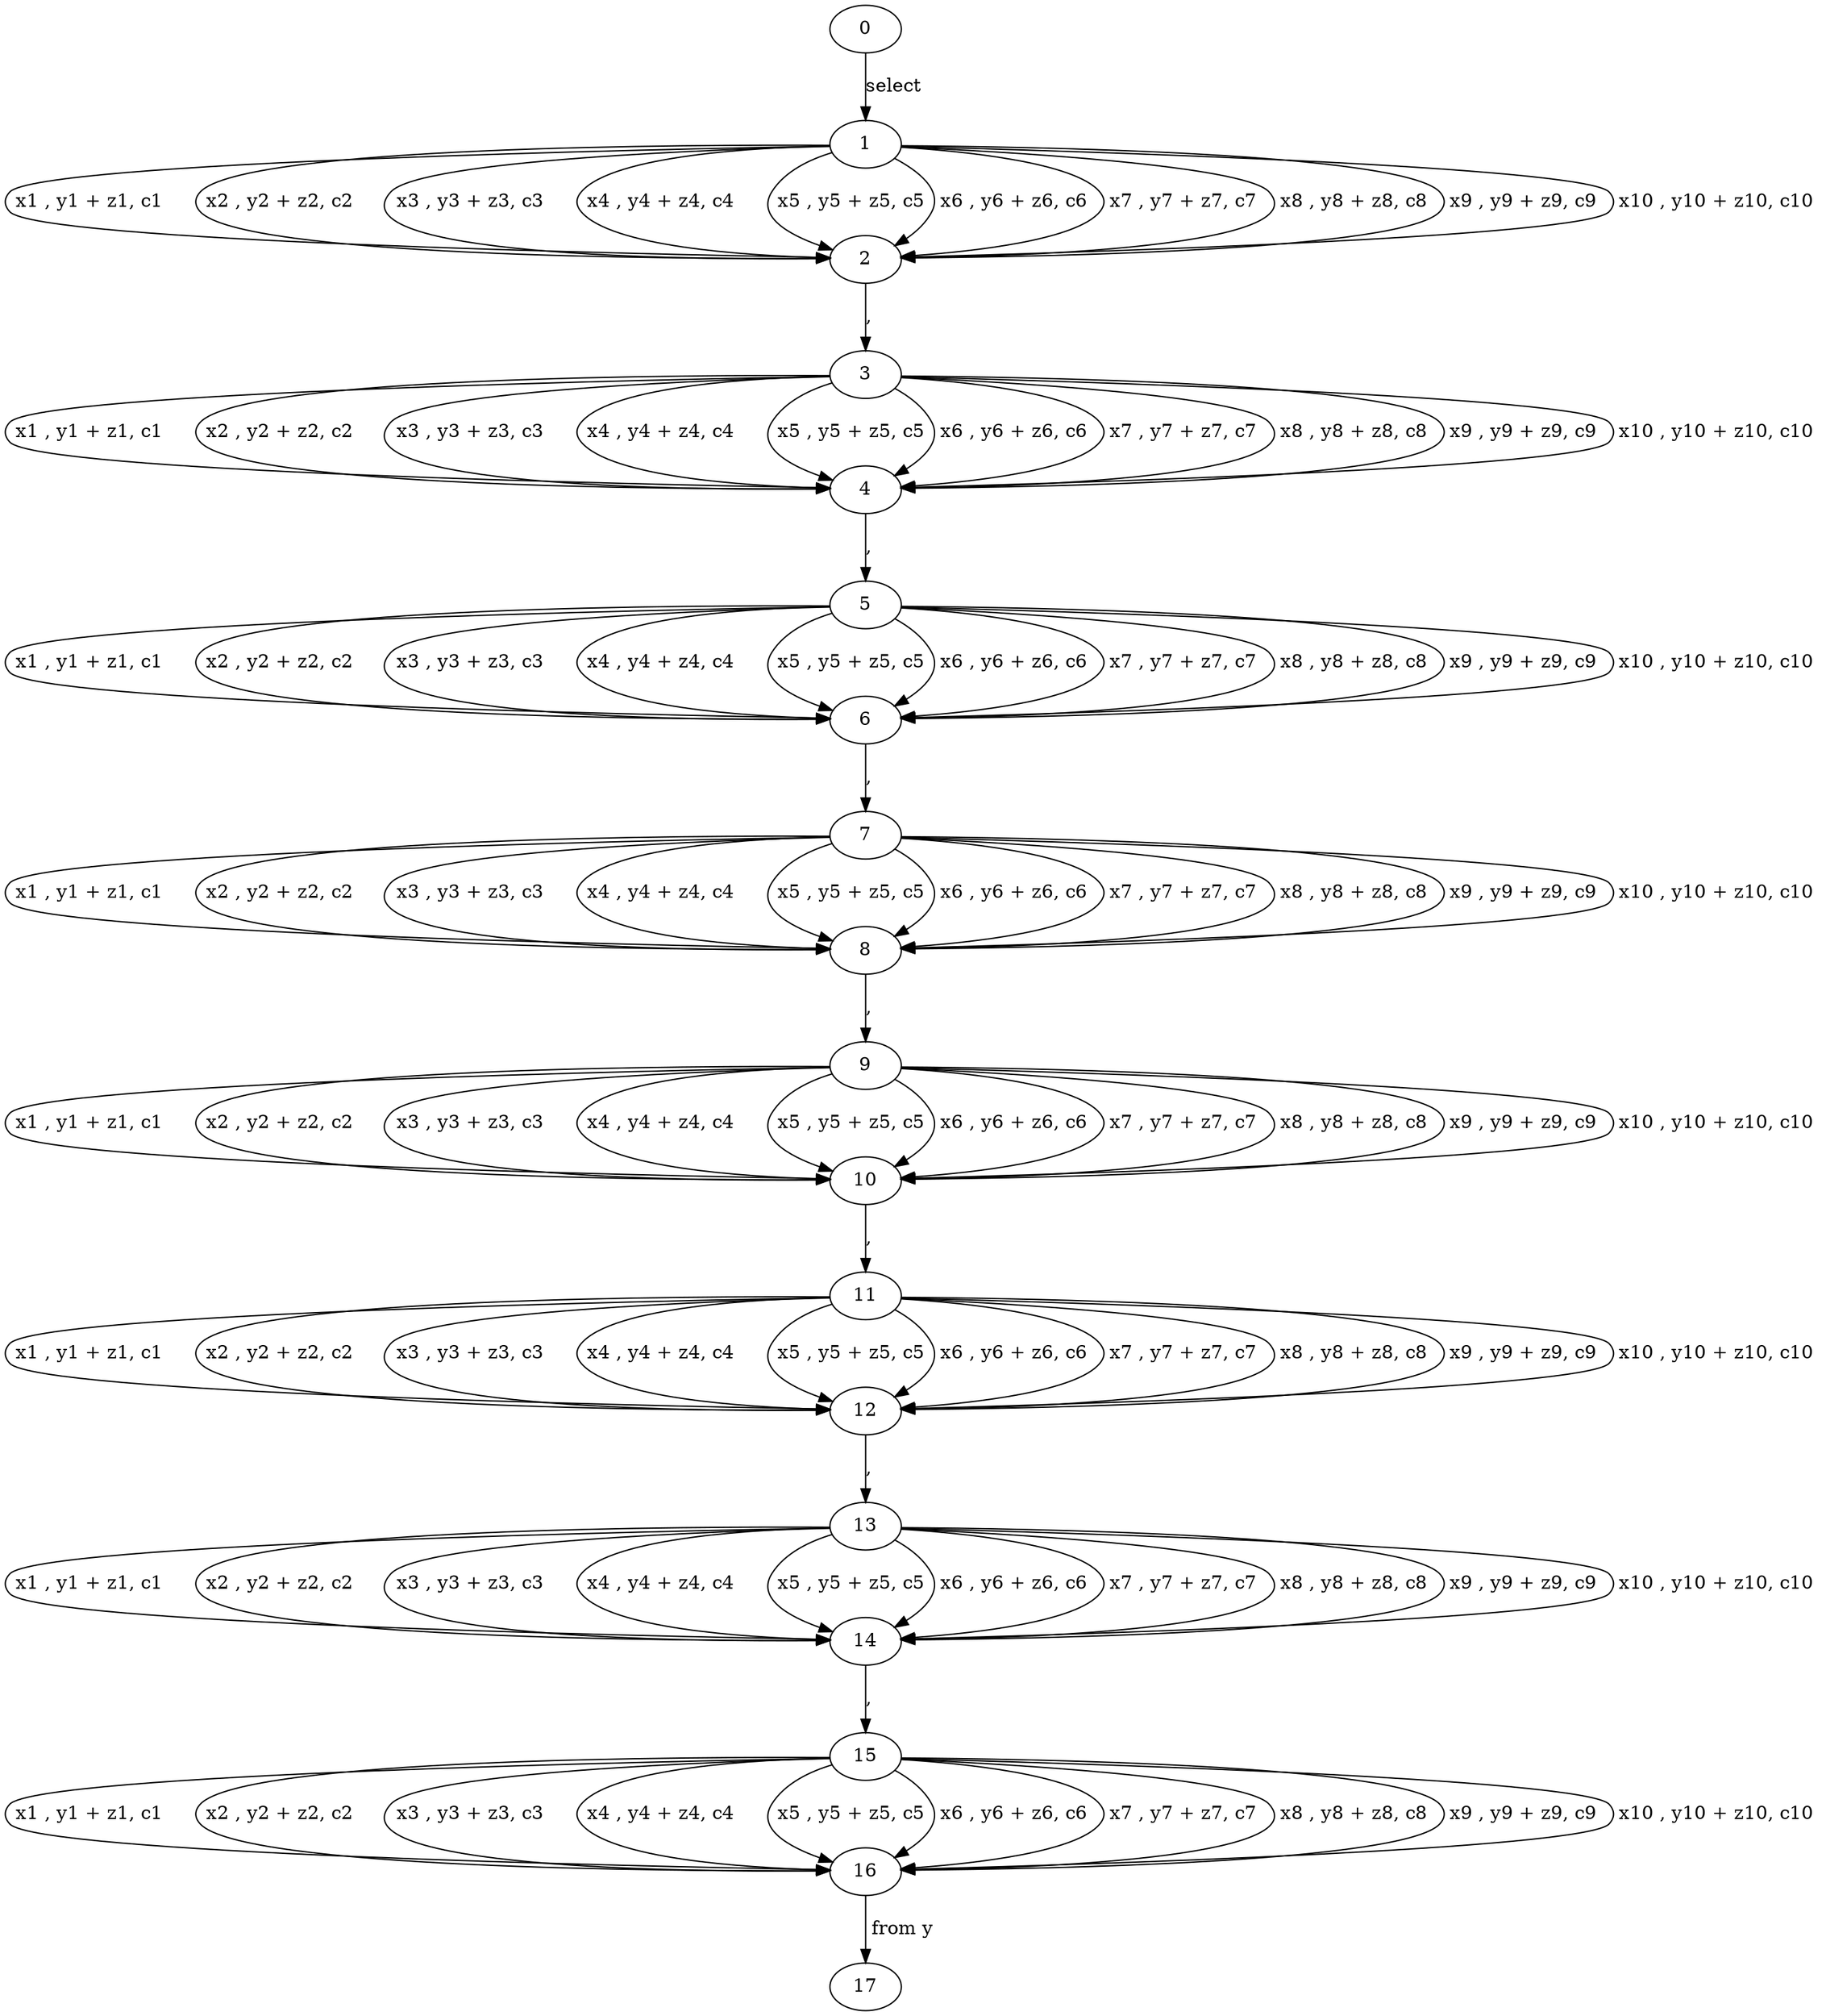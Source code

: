 digraph G {
0 ;
1 ;
2 ;
3 ;
4 ;
5 ;
6 ;
7 ;
8 ;
9 ;
10 ;
11 ;
12 ;
13 ;
14 ;
15 ;
16 ;
17 ;
0 -> 1 [ label="select "];
1 -> 2 [ label=" x1 , y1 + z1, c1 "];
1 -> 2 [ label=" x2 , y2 + z2, c2 "];
1 -> 2 [ label=" x3 , y3 + z3, c3 "];
1 -> 2 [ label=" x4 , y4 + z4, c4 "];
1 -> 2 [ label=" x5 , y5 + z5, c5 "];
1 -> 2 [ label=" x6 , y6 + z6, c6 "];
1 -> 2 [ label=" x7 , y7 + z7, c7 "];
1 -> 2 [ label=" x8 , y8 + z8, c8 "];
1 -> 2 [ label=" x9 , y9 + z9, c9 "];
1 -> 2 [ label=" x10 , y10 + z10, c10 "];
2 -> 3 [ label=","];
3 -> 4 [ label=" x1 , y1 + z1, c1 "];
3 -> 4 [ label=" x2 , y2 + z2, c2 "];
3 -> 4 [ label=" x3 , y3 + z3, c3 "];
3 -> 4 [ label=" x4 , y4 + z4, c4 "];
3 -> 4 [ label=" x5 , y5 + z5, c5 "];
3 -> 4 [ label=" x6 , y6 + z6, c6 "];
3 -> 4 [ label=" x7 , y7 + z7, c7 "];
3 -> 4 [ label=" x8 , y8 + z8, c8 "];
3 -> 4 [ label=" x9 , y9 + z9, c9 "];
3 -> 4 [ label=" x10 , y10 + z10, c10 "];
4 -> 5 [ label=","];
5 -> 6 [ label=" x1 , y1 + z1, c1 "];
5 -> 6 [ label=" x2 , y2 + z2, c2 "];
5 -> 6 [ label=" x3 , y3 + z3, c3 "];
5 -> 6 [ label=" x4 , y4 + z4, c4 "];
5 -> 6 [ label=" x5 , y5 + z5, c5 "];
5 -> 6 [ label=" x6 , y6 + z6, c6 "];
5 -> 6 [ label=" x7 , y7 + z7, c7 "];
5 -> 6 [ label=" x8 , y8 + z8, c8 "];
5 -> 6 [ label=" x9 , y9 + z9, c9 "];
5 -> 6 [ label=" x10 , y10 + z10, c10 "];
6 -> 7 [ label=","];
7 -> 8 [ label=" x1 , y1 + z1, c1 "];
7 -> 8 [ label=" x2 , y2 + z2, c2 "];
7 -> 8 [ label=" x3 , y3 + z3, c3 "];
7 -> 8 [ label=" x4 , y4 + z4, c4 "];
7 -> 8 [ label=" x5 , y5 + z5, c5 "];
7 -> 8 [ label=" x6 , y6 + z6, c6 "];
7 -> 8 [ label=" x7 , y7 + z7, c7 "];
7 -> 8 [ label=" x8 , y8 + z8, c8 "];
7 -> 8 [ label=" x9 , y9 + z9, c9 "];
7 -> 8 [ label=" x10 , y10 + z10, c10 "];
8 -> 9 [ label=","];
9 -> 10 [ label=" x1 , y1 + z1, c1 "];
9 -> 10 [ label=" x2 , y2 + z2, c2 "];
9 -> 10 [ label=" x3 , y3 + z3, c3 "];
9 -> 10 [ label=" x4 , y4 + z4, c4 "];
9 -> 10 [ label=" x5 , y5 + z5, c5 "];
9 -> 10 [ label=" x6 , y6 + z6, c6 "];
9 -> 10 [ label=" x7 , y7 + z7, c7 "];
9 -> 10 [ label=" x8 , y8 + z8, c8 "];
9 -> 10 [ label=" x9 , y9 + z9, c9 "];
9 -> 10 [ label=" x10 , y10 + z10, c10 "];
10 -> 11 [ label=","];
11 -> 12 [ label=" x1 , y1 + z1, c1 "];
11 -> 12 [ label=" x2 , y2 + z2, c2 "];
11 -> 12 [ label=" x3 , y3 + z3, c3 "];
11 -> 12 [ label=" x4 , y4 + z4, c4 "];
11 -> 12 [ label=" x5 , y5 + z5, c5 "];
11 -> 12 [ label=" x6 , y6 + z6, c6 "];
11 -> 12 [ label=" x7 , y7 + z7, c7 "];
11 -> 12 [ label=" x8 , y8 + z8, c8 "];
11 -> 12 [ label=" x9 , y9 + z9, c9 "];
11 -> 12 [ label=" x10 , y10 + z10, c10 "];
12 -> 13 [ label=","];
13 -> 14 [ label=" x1 , y1 + z1, c1 "];
13 -> 14 [ label=" x2 , y2 + z2, c2 "];
13 -> 14 [ label=" x3 , y3 + z3, c3 "];
13 -> 14 [ label=" x4 , y4 + z4, c4 "];
13 -> 14 [ label=" x5 , y5 + z5, c5 "];
13 -> 14 [ label=" x6 , y6 + z6, c6 "];
13 -> 14 [ label=" x7 , y7 + z7, c7 "];
13 -> 14 [ label=" x8 , y8 + z8, c8 "];
13 -> 14 [ label=" x9 , y9 + z9, c9 "];
13 -> 14 [ label=" x10 , y10 + z10, c10 "];
14 -> 15 [ label=","];
15 -> 16 [ label=" x1 , y1 + z1, c1 "];
15 -> 16 [ label=" x2 , y2 + z2, c2 "];
15 -> 16 [ label=" x3 , y3 + z3, c3 "];
15 -> 16 [ label=" x4 , y4 + z4, c4 "];
15 -> 16 [ label=" x5 , y5 + z5, c5 "];
15 -> 16 [ label=" x6 , y6 + z6, c6 "];
15 -> 16 [ label=" x7 , y7 + z7, c7 "];
15 -> 16 [ label=" x8 , y8 + z8, c8 "];
15 -> 16 [ label=" x9 , y9 + z9, c9 "];
15 -> 16 [ label=" x10 , y10 + z10, c10 "];
16 -> 17 [ label=" from y "];
}
